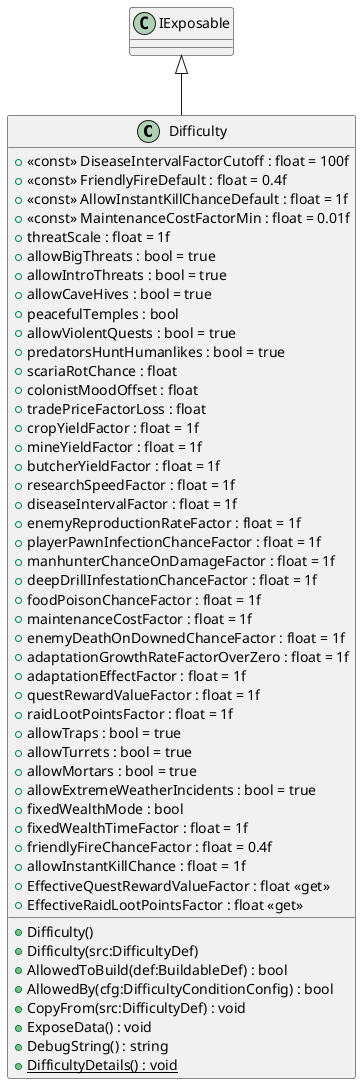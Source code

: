 @startuml
class Difficulty {
    + <<const>> DiseaseIntervalFactorCutoff : float = 100f
    + <<const>> FriendlyFireDefault : float = 0.4f
    + <<const>> AllowInstantKillChanceDefault : float = 1f
    + <<const>> MaintenanceCostFactorMin : float = 0.01f
    + threatScale : float = 1f
    + allowBigThreats : bool = true
    + allowIntroThreats : bool = true
    + allowCaveHives : bool = true
    + peacefulTemples : bool
    + allowViolentQuests : bool = true
    + predatorsHuntHumanlikes : bool = true
    + scariaRotChance : float
    + colonistMoodOffset : float
    + tradePriceFactorLoss : float
    + cropYieldFactor : float = 1f
    + mineYieldFactor : float = 1f
    + butcherYieldFactor : float = 1f
    + researchSpeedFactor : float = 1f
    + diseaseIntervalFactor : float = 1f
    + enemyReproductionRateFactor : float = 1f
    + playerPawnInfectionChanceFactor : float = 1f
    + manhunterChanceOnDamageFactor : float = 1f
    + deepDrillInfestationChanceFactor : float = 1f
    + foodPoisonChanceFactor : float = 1f
    + maintenanceCostFactor : float = 1f
    + enemyDeathOnDownedChanceFactor : float = 1f
    + adaptationGrowthRateFactorOverZero : float = 1f
    + adaptationEffectFactor : float = 1f
    + questRewardValueFactor : float = 1f
    + raidLootPointsFactor : float = 1f
    + allowTraps : bool = true
    + allowTurrets : bool = true
    + allowMortars : bool = true
    + allowExtremeWeatherIncidents : bool = true
    + fixedWealthMode : bool
    + fixedWealthTimeFactor : float = 1f
    + friendlyFireChanceFactor : float = 0.4f
    + allowInstantKillChance : float = 1f
    + EffectiveQuestRewardValueFactor : float <<get>>
    + EffectiveRaidLootPointsFactor : float <<get>>
    + Difficulty()
    + Difficulty(src:DifficultyDef)
    + AllowedToBuild(def:BuildableDef) : bool
    + AllowedBy(cfg:DifficultyConditionConfig) : bool
    + CopyFrom(src:DifficultyDef) : void
    + ExposeData() : void
    + DebugString() : string
    + {static} DifficultyDetails() : void
}
IExposable <|-- Difficulty
@enduml

